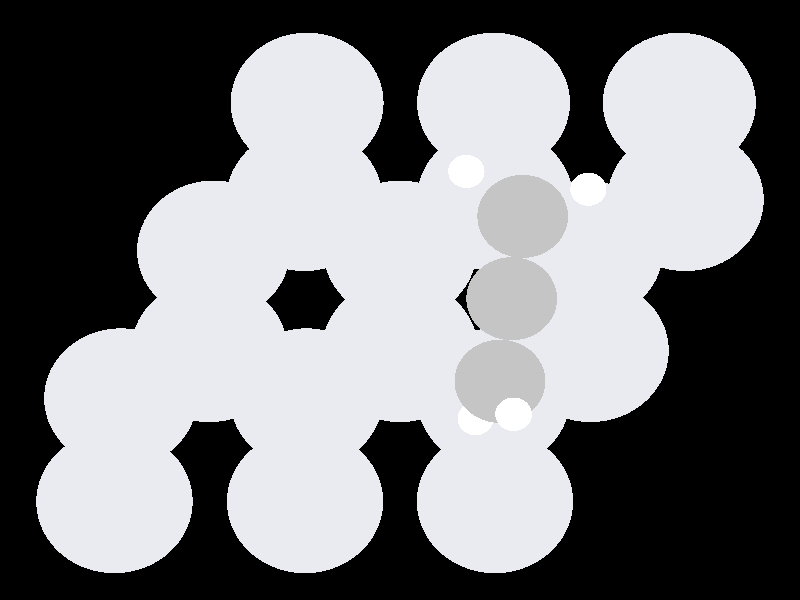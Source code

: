 #include "colors.inc"
#include "finish.inc"

global_settings {assumed_gamma 1 max_trace_level 6}
background {color White transmit 1.0}
camera {perspective
  right -11.34*x up 9.29*y
  direction 100.00*z
  location <0,0,100.00> look_at <0,0,0>}


light_source {<  2.00,   3.00,  40.00> color White
  area_light <0.70, 0, 0>, <0, 0.70, 0>, 3, 3
  adaptive 1 jitter}
// no fog
#declare simple = finish {phong 0.7}
#declare pale = finish {ambient 0.5 diffuse 0.85 roughness 0.001 specular 0.200 }
#declare intermediate = finish {ambient 0.3 diffuse 0.6 specular 0.1 roughness 0.04}
#declare vmd = finish {ambient 0.0 diffuse 0.65 phong 0.1 phong_size 40.0 specular 0.5 }
#declare jmol = finish {ambient 0.2 diffuse 0.6 specular 1 roughness 0.001 metallic}
#declare ase2 = finish {ambient 0.05 brilliance 3 diffuse 0.6 metallic specular 0.7 roughness 0.04 reflection 0.15}
#declare ase3 = finish {ambient 0.15 brilliance 2 diffuse 0.6 metallic specular 1.0 roughness 0.001 reflection 0.0}
#declare glass = finish {ambient 0.05 diffuse 0.3 specular 1.0 roughness 0.001}
#declare glass2 = finish {ambient 0.01 diffuse 0.3 specular 1.0 reflection 0.25 roughness 0.001}
#declare Rcell = 0.050;
#declare Rbond = 0.100;

#macro atom(LOC, R, COL, TRANS, FIN)
  sphere{LOC, R texture{pigment{color COL transmit TRANS} finish{FIN}}}
#end
#macro constrain(LOC, R, COL, TRANS FIN)
union{torus{R, Rcell rotate 45*z texture{pigment{color COL transmit TRANS} finish{FIN}}}
     torus{R, Rcell rotate -45*z texture{pigment{color COL transmit TRANS} finish{FIN}}}
     translate LOC}
#end

// no cell vertices
atom(< -4.24,  -1.63,  -7.09>, 1.16, rgb <0.82, 0.82, 0.88>, 0.0, ase3) // #0
atom(< -1.42,  -1.63,  -7.09>, 1.16, rgb <0.82, 0.82, 0.88>, 0.0, ase3) // #1
atom(<  1.42,  -1.63,  -7.09>, 1.16, rgb <0.82, 0.82, 0.88>, 0.0, ase3) // #2
atom(< -2.83,   0.82,  -7.09>, 1.16, rgb <0.82, 0.82, 0.88>, 0.0, ase3) // #3
atom(<  0.00,   0.82,  -7.09>, 1.16, rgb <0.82, 0.82, 0.88>, 0.0, ase3) // #4
atom(<  2.83,   0.82,  -7.09>, 1.16, rgb <0.82, 0.82, 0.88>, 0.0, ase3) // #5
atom(< -1.41,   3.27,  -7.09>, 1.16, rgb <0.82, 0.82, 0.88>, 0.0, ase3) // #6
atom(<  1.42,   3.27,  -7.09>, 1.16, rgb <0.82, 0.82, 0.88>, 0.0, ase3) // #7
atom(<  4.24,   3.27,  -7.09>, 1.16, rgb <0.82, 0.82, 0.88>, 0.0, ase3) // #8
atom(< -4.24,  -3.27,  -4.77>, 1.16, rgb <0.82, 0.82, 0.88>, 0.0, ase3) // #9
atom(< -1.41,  -3.27,  -4.77>, 1.16, rgb <0.82, 0.82, 0.88>, 0.0, ase3) // #10
atom(<  1.41,  -3.27,  -4.77>, 1.16, rgb <0.82, 0.82, 0.88>, 0.0, ase3) // #11
atom(< -2.83,  -0.82,  -4.76>, 1.16, rgb <0.82, 0.82, 0.88>, 0.0, ase3) // #12
atom(< -0.00,  -0.82,  -4.78>, 1.16, rgb <0.82, 0.82, 0.88>, 0.0, ase3) // #13
atom(<  2.83,  -0.82,  -4.77>, 1.16, rgb <0.82, 0.82, 0.88>, 0.0, ase3) // #14
atom(< -1.42,   1.63,  -4.77>, 1.16, rgb <0.82, 0.82, 0.88>, 0.0, ase3) // #15
atom(<  1.41,   1.63,  -4.76>, 1.16, rgb <0.82, 0.82, 0.88>, 0.0, ase3) // #16
atom(<  4.24,   1.63,  -4.77>, 1.16, rgb <0.82, 0.82, 0.88>, 0.0, ase3) // #17
atom(<  1.43,  -1.27,  -0.94>, 0.65, rgb <0.56, 0.56, 0.56>, 0.0, ase3) // #18
atom(<  1.60,   0.02,  -1.06>, 0.65, rgb <0.56, 0.56, 0.56>, 0.0, ase3) // #19
atom(<  1.76,   1.31,  -1.19>, 0.65, rgb <0.56, 0.56, 0.56>, 0.0, ase3) // #20
atom(<  1.09,  -1.87,  -1.77>, 0.26, rgb <1.00, 1.00, 1.00>, 0.0, ase3) // #21
atom(<  1.61,  -1.77,   0.00>, 0.26, rgb <1.00, 1.00, 1.00>, 0.0, ase3) // #22
atom(<  2.71,   1.74,  -1.49>, 0.26, rgb <1.00, 1.00, 1.00>, 0.0, ase3) // #23
atom(<  0.95,   2.01,  -0.99>, 0.26, rgb <1.00, 1.00, 1.00>, 0.0, ase3) // #24

// no constraints
